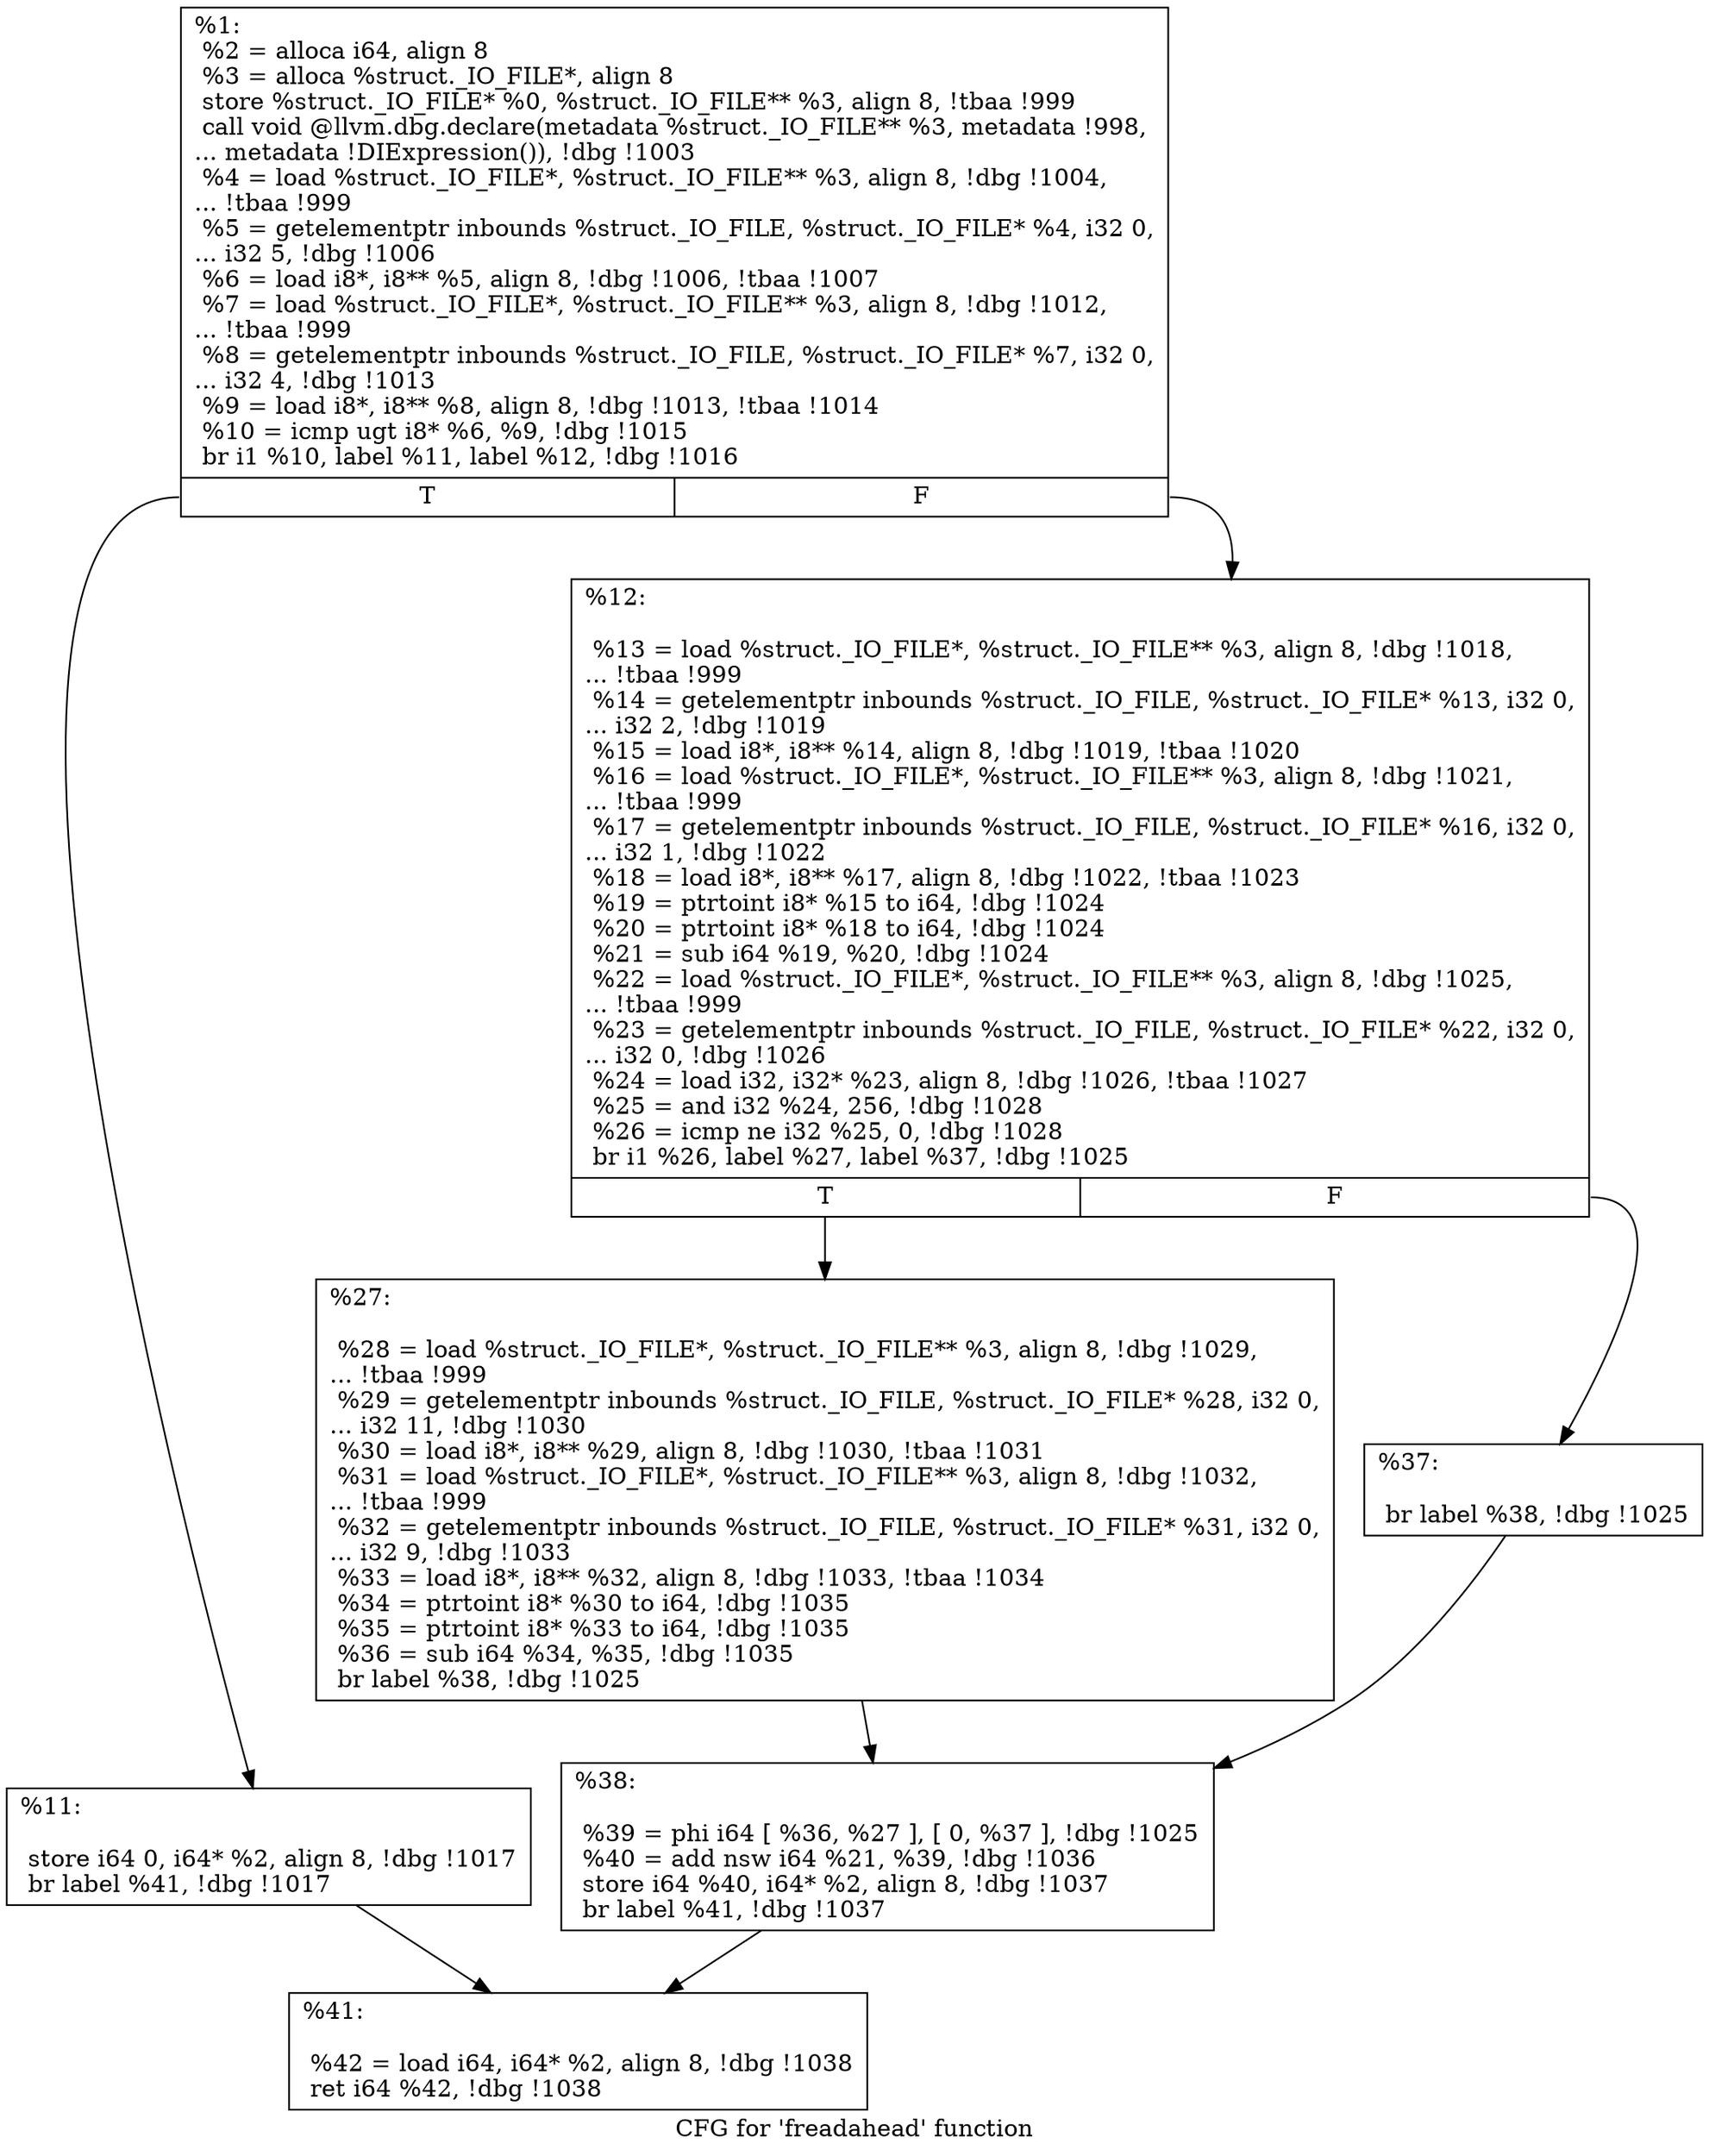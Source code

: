 digraph "CFG for 'freadahead' function" {
	label="CFG for 'freadahead' function";

	Node0x25edb70 [shape=record,label="{%1:\l  %2 = alloca i64, align 8\l  %3 = alloca %struct._IO_FILE*, align 8\l  store %struct._IO_FILE* %0, %struct._IO_FILE** %3, align 8, !tbaa !999\l  call void @llvm.dbg.declare(metadata %struct._IO_FILE** %3, metadata !998,\l... metadata !DIExpression()), !dbg !1003\l  %4 = load %struct._IO_FILE*, %struct._IO_FILE** %3, align 8, !dbg !1004,\l... !tbaa !999\l  %5 = getelementptr inbounds %struct._IO_FILE, %struct._IO_FILE* %4, i32 0,\l... i32 5, !dbg !1006\l  %6 = load i8*, i8** %5, align 8, !dbg !1006, !tbaa !1007\l  %7 = load %struct._IO_FILE*, %struct._IO_FILE** %3, align 8, !dbg !1012,\l... !tbaa !999\l  %8 = getelementptr inbounds %struct._IO_FILE, %struct._IO_FILE* %7, i32 0,\l... i32 4, !dbg !1013\l  %9 = load i8*, i8** %8, align 8, !dbg !1013, !tbaa !1014\l  %10 = icmp ugt i8* %6, %9, !dbg !1015\l  br i1 %10, label %11, label %12, !dbg !1016\l|{<s0>T|<s1>F}}"];
	Node0x25edb70:s0 -> Node0x25ee6a0;
	Node0x25edb70:s1 -> Node0x25ee6f0;
	Node0x25ee6a0 [shape=record,label="{%11:\l\l  store i64 0, i64* %2, align 8, !dbg !1017\l  br label %41, !dbg !1017\l}"];
	Node0x25ee6a0 -> Node0x25ee830;
	Node0x25ee6f0 [shape=record,label="{%12:\l\l  %13 = load %struct._IO_FILE*, %struct._IO_FILE** %3, align 8, !dbg !1018,\l... !tbaa !999\l  %14 = getelementptr inbounds %struct._IO_FILE, %struct._IO_FILE* %13, i32 0,\l... i32 2, !dbg !1019\l  %15 = load i8*, i8** %14, align 8, !dbg !1019, !tbaa !1020\l  %16 = load %struct._IO_FILE*, %struct._IO_FILE** %3, align 8, !dbg !1021,\l... !tbaa !999\l  %17 = getelementptr inbounds %struct._IO_FILE, %struct._IO_FILE* %16, i32 0,\l... i32 1, !dbg !1022\l  %18 = load i8*, i8** %17, align 8, !dbg !1022, !tbaa !1023\l  %19 = ptrtoint i8* %15 to i64, !dbg !1024\l  %20 = ptrtoint i8* %18 to i64, !dbg !1024\l  %21 = sub i64 %19, %20, !dbg !1024\l  %22 = load %struct._IO_FILE*, %struct._IO_FILE** %3, align 8, !dbg !1025,\l... !tbaa !999\l  %23 = getelementptr inbounds %struct._IO_FILE, %struct._IO_FILE* %22, i32 0,\l... i32 0, !dbg !1026\l  %24 = load i32, i32* %23, align 8, !dbg !1026, !tbaa !1027\l  %25 = and i32 %24, 256, !dbg !1028\l  %26 = icmp ne i32 %25, 0, !dbg !1028\l  br i1 %26, label %27, label %37, !dbg !1025\l|{<s0>T|<s1>F}}"];
	Node0x25ee6f0:s0 -> Node0x25ee740;
	Node0x25ee6f0:s1 -> Node0x25ee790;
	Node0x25ee740 [shape=record,label="{%27:\l\l  %28 = load %struct._IO_FILE*, %struct._IO_FILE** %3, align 8, !dbg !1029,\l... !tbaa !999\l  %29 = getelementptr inbounds %struct._IO_FILE, %struct._IO_FILE* %28, i32 0,\l... i32 11, !dbg !1030\l  %30 = load i8*, i8** %29, align 8, !dbg !1030, !tbaa !1031\l  %31 = load %struct._IO_FILE*, %struct._IO_FILE** %3, align 8, !dbg !1032,\l... !tbaa !999\l  %32 = getelementptr inbounds %struct._IO_FILE, %struct._IO_FILE* %31, i32 0,\l... i32 9, !dbg !1033\l  %33 = load i8*, i8** %32, align 8, !dbg !1033, !tbaa !1034\l  %34 = ptrtoint i8* %30 to i64, !dbg !1035\l  %35 = ptrtoint i8* %33 to i64, !dbg !1035\l  %36 = sub i64 %34, %35, !dbg !1035\l  br label %38, !dbg !1025\l}"];
	Node0x25ee740 -> Node0x25ee7e0;
	Node0x25ee790 [shape=record,label="{%37:\l\l  br label %38, !dbg !1025\l}"];
	Node0x25ee790 -> Node0x25ee7e0;
	Node0x25ee7e0 [shape=record,label="{%38:\l\l  %39 = phi i64 [ %36, %27 ], [ 0, %37 ], !dbg !1025\l  %40 = add nsw i64 %21, %39, !dbg !1036\l  store i64 %40, i64* %2, align 8, !dbg !1037\l  br label %41, !dbg !1037\l}"];
	Node0x25ee7e0 -> Node0x25ee830;
	Node0x25ee830 [shape=record,label="{%41:\l\l  %42 = load i64, i64* %2, align 8, !dbg !1038\l  ret i64 %42, !dbg !1038\l}"];
}
